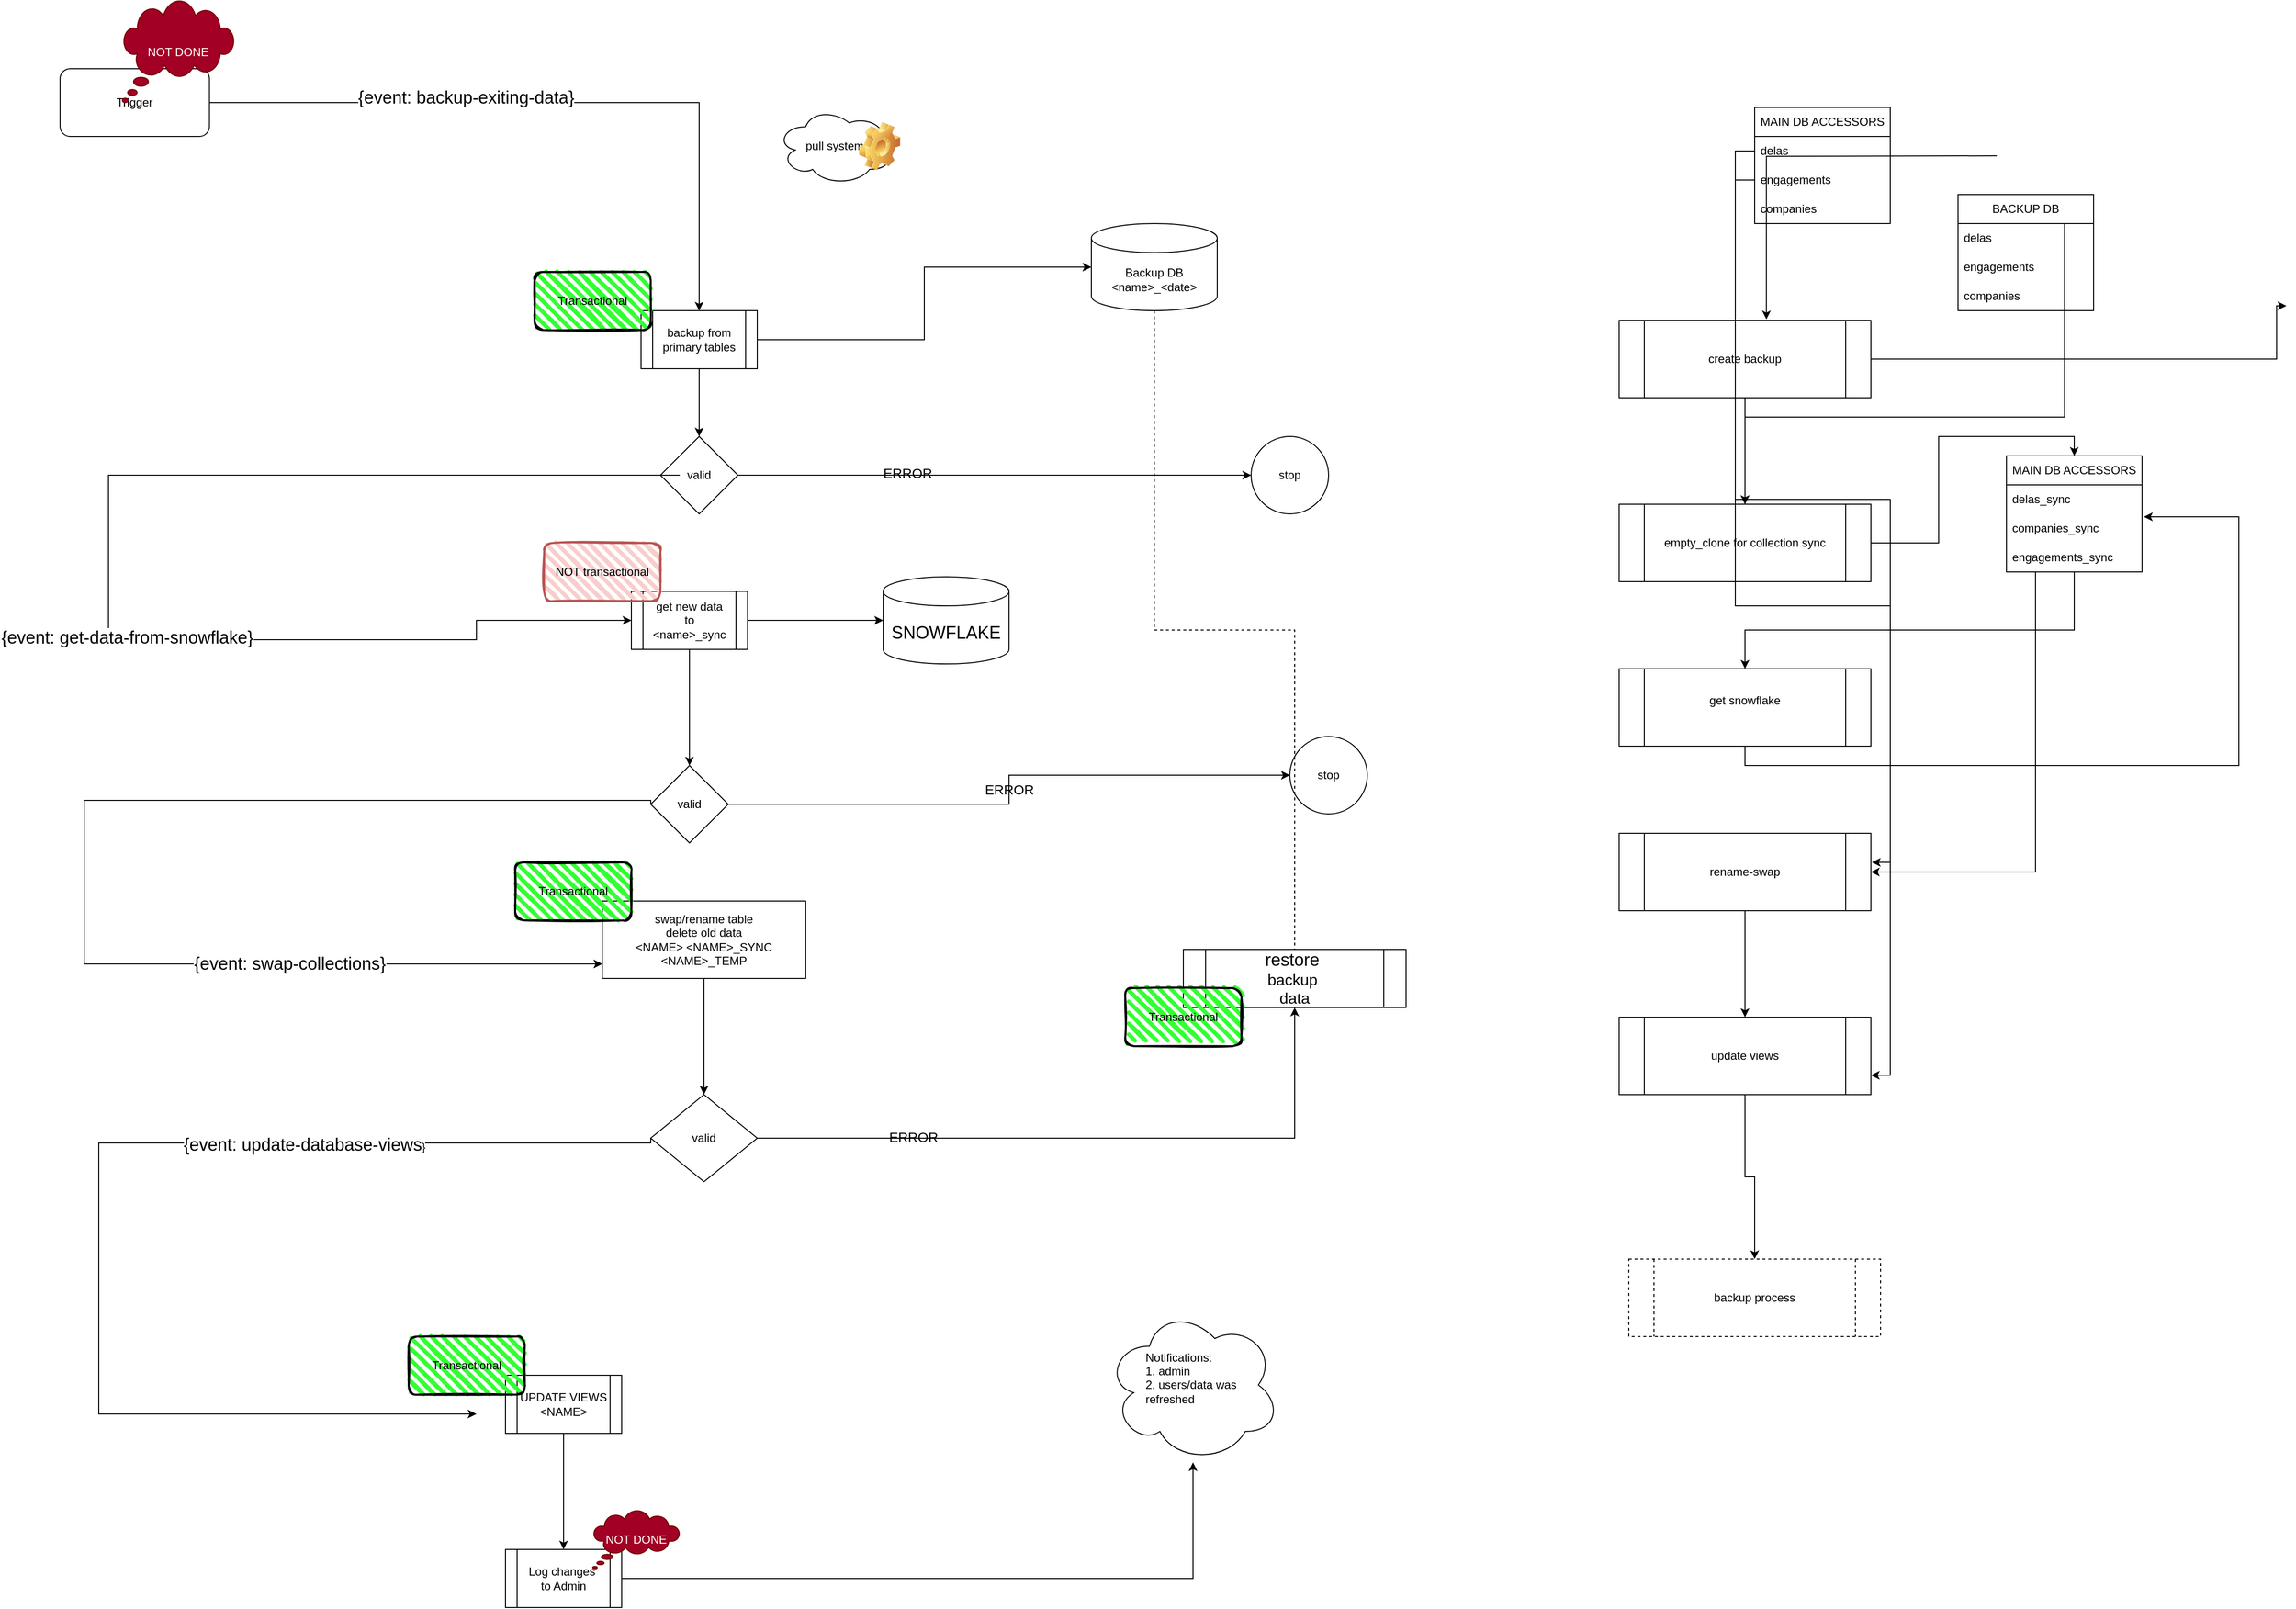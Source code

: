 <mxfile version="26.0.6">
  <diagram id="C5RBs43oDa-KdzZeNtuy" name="Page-1">
    <mxGraphModel dx="1983" dy="1226" grid="1" gridSize="10" guides="1" tooltips="1" connect="1" arrows="1" fold="1" page="0" pageScale="1" pageWidth="583" pageHeight="827" background="none" math="0" shadow="0">
      <root>
        <mxCell id="WIyWlLk6GJQsqaUBKTNV-0" />
        <mxCell id="WIyWlLk6GJQsqaUBKTNV-1" parent="WIyWlLk6GJQsqaUBKTNV-0" />
        <mxCell id="ZRK5j3wljSKJTThkrk0z-2" style="edgeStyle=orthogonalEdgeStyle;rounded=0;orthogonalLoop=1;jettySize=auto;html=1;entryX=0.5;entryY=0;entryDx=0;entryDy=0;labelBackgroundColor=none;fontColor=default;" parent="WIyWlLk6GJQsqaUBKTNV-1" source="ZRK5j3wljSKJTThkrk0z-0" target="ZRK5j3wljSKJTThkrk0z-3" edge="1">
          <mxGeometry relative="1" as="geometry">
            <mxPoint x="220" y="360" as="targetPoint" />
          </mxGeometry>
        </mxCell>
        <mxCell id="ZRK5j3wljSKJTThkrk0z-20" style="edgeStyle=orthogonalEdgeStyle;rounded=0;orthogonalLoop=1;jettySize=auto;html=1;entryX=0;entryY=0.5;entryDx=0;entryDy=0;entryPerimeter=0;labelBackgroundColor=none;fontColor=default;" parent="WIyWlLk6GJQsqaUBKTNV-1" source="ZRK5j3wljSKJTThkrk0z-0" target="ZRK5j3wljSKJTThkrk0z-21" edge="1">
          <mxGeometry relative="1" as="geometry">
            <mxPoint x="530" y="230" as="targetPoint" />
          </mxGeometry>
        </mxCell>
        <mxCell id="ZRK5j3wljSKJTThkrk0z-0" value="backup from primary tables" style="shape=process;whiteSpace=wrap;html=1;backgroundOutline=1;labelBackgroundColor=none;" parent="WIyWlLk6GJQsqaUBKTNV-1" vertex="1">
          <mxGeometry x="160" y="160" width="120" height="60" as="geometry" />
        </mxCell>
        <mxCell id="ZRK5j3wljSKJTThkrk0z-4" style="edgeStyle=orthogonalEdgeStyle;rounded=0;orthogonalLoop=1;jettySize=auto;html=1;entryX=0;entryY=0.5;entryDx=0;entryDy=0;labelBackgroundColor=none;fontColor=default;" parent="WIyWlLk6GJQsqaUBKTNV-1" source="ZRK5j3wljSKJTThkrk0z-3" target="ZRK5j3wljSKJTThkrk0z-5" edge="1">
          <mxGeometry relative="1" as="geometry">
            <mxPoint x="390" y="400" as="targetPoint" />
          </mxGeometry>
        </mxCell>
        <mxCell id="ZRK5j3wljSKJTThkrk0z-6" value="&lt;font style=&quot;font-size: 14px;&quot;&gt;ERROR&lt;/font&gt;" style="edgeLabel;html=1;align=center;verticalAlign=middle;resizable=0;points=[];labelBackgroundColor=none;" parent="ZRK5j3wljSKJTThkrk0z-4" vertex="1" connectable="0">
          <mxGeometry x="-0.339" y="2" relative="1" as="geometry">
            <mxPoint as="offset" />
          </mxGeometry>
        </mxCell>
        <mxCell id="ZRK5j3wljSKJTThkrk0z-3" value="valid" style="rhombus;whiteSpace=wrap;html=1;labelBackgroundColor=none;" parent="WIyWlLk6GJQsqaUBKTNV-1" vertex="1">
          <mxGeometry x="180" y="290" width="80" height="80" as="geometry" />
        </mxCell>
        <mxCell id="ZRK5j3wljSKJTThkrk0z-5" value="stop" style="ellipse;whiteSpace=wrap;html=1;aspect=fixed;labelBackgroundColor=none;" parent="WIyWlLk6GJQsqaUBKTNV-1" vertex="1">
          <mxGeometry x="790" y="290" width="80" height="80" as="geometry" />
        </mxCell>
        <mxCell id="ZRK5j3wljSKJTThkrk0z-11" value="" style="edgeStyle=orthogonalEdgeStyle;rounded=0;orthogonalLoop=1;jettySize=auto;html=1;labelBackgroundColor=none;fontColor=default;" parent="WIyWlLk6GJQsqaUBKTNV-1" edge="1">
          <mxGeometry relative="1" as="geometry">
            <mxPoint x="220" y="510" as="sourcePoint" />
          </mxGeometry>
        </mxCell>
        <mxCell id="ZRK5j3wljSKJTThkrk0z-13" value="stop" style="ellipse;whiteSpace=wrap;html=1;labelBackgroundColor=none;" parent="WIyWlLk6GJQsqaUBKTNV-1" vertex="1">
          <mxGeometry x="830" y="600" width="80" height="80" as="geometry" />
        </mxCell>
        <mxCell id="ZRK5j3wljSKJTThkrk0z-25" value="" style="edgeStyle=orthogonalEdgeStyle;rounded=0;orthogonalLoop=1;jettySize=auto;html=1;labelBackgroundColor=none;fontColor=default;" parent="WIyWlLk6GJQsqaUBKTNV-1" source="ZRK5j3wljSKJTThkrk0z-17" target="ZRK5j3wljSKJTThkrk0z-24" edge="1">
          <mxGeometry relative="1" as="geometry" />
        </mxCell>
        <mxCell id="ZRK5j3wljSKJTThkrk0z-43" style="edgeStyle=orthogonalEdgeStyle;rounded=0;orthogonalLoop=1;jettySize=auto;html=1;labelBackgroundColor=none;fontColor=default;" parent="WIyWlLk6GJQsqaUBKTNV-1" source="ZRK5j3wljSKJTThkrk0z-17" target="ZRK5j3wljSKJTThkrk0z-42" edge="1">
          <mxGeometry relative="1" as="geometry" />
        </mxCell>
        <mxCell id="ZRK5j3wljSKJTThkrk0z-17" value="get new data&lt;div&gt;to&lt;br&gt;&lt;div&gt;&amp;lt;name&amp;gt;_sync&lt;/div&gt;&lt;/div&gt;" style="shape=process;whiteSpace=wrap;html=1;backgroundOutline=1;labelBackgroundColor=none;" parent="WIyWlLk6GJQsqaUBKTNV-1" vertex="1">
          <mxGeometry x="150" y="450" width="120" height="60" as="geometry" />
        </mxCell>
        <mxCell id="ZRK5j3wljSKJTThkrk0z-29" style="edgeStyle=orthogonalEdgeStyle;rounded=0;orthogonalLoop=1;jettySize=auto;html=1;entryX=0.5;entryY=0;entryDx=0;entryDy=0;endArrow=none;endFill=0;dashed=1;labelBackgroundColor=none;fontColor=default;" parent="WIyWlLk6GJQsqaUBKTNV-1" source="ZRK5j3wljSKJTThkrk0z-21" target="ZRK5j3wljSKJTThkrk0z-27" edge="1">
          <mxGeometry relative="1" as="geometry" />
        </mxCell>
        <mxCell id="ZRK5j3wljSKJTThkrk0z-21" value="Backup DB&lt;div&gt;&amp;lt;name&amp;gt;_&amp;lt;date&amp;gt;&lt;/div&gt;" style="shape=cylinder3;whiteSpace=wrap;html=1;boundedLbl=1;backgroundOutline=1;size=15;labelBackgroundColor=none;" parent="WIyWlLk6GJQsqaUBKTNV-1" vertex="1">
          <mxGeometry x="625" y="70" width="130" height="90" as="geometry" />
        </mxCell>
        <mxCell id="ZRK5j3wljSKJTThkrk0z-26" value="&lt;font style=&quot;font-size: 14px;&quot;&gt;ERROR&lt;/font&gt;" style="edgeStyle=orthogonalEdgeStyle;rounded=0;orthogonalLoop=1;jettySize=auto;html=1;labelBackgroundColor=none;fontColor=default;" parent="WIyWlLk6GJQsqaUBKTNV-1" source="ZRK5j3wljSKJTThkrk0z-24" target="ZRK5j3wljSKJTThkrk0z-13" edge="1">
          <mxGeometry relative="1" as="geometry">
            <mxPoint x="400" y="910" as="targetPoint" />
          </mxGeometry>
        </mxCell>
        <mxCell id="ZRK5j3wljSKJTThkrk0z-24" value="valid" style="rhombus;whiteSpace=wrap;html=1;labelBackgroundColor=none;" parent="WIyWlLk6GJQsqaUBKTNV-1" vertex="1">
          <mxGeometry x="170" y="630" width="80" height="80" as="geometry" />
        </mxCell>
        <mxCell id="ZRK5j3wljSKJTThkrk0z-27" value="&lt;font style=&quot;font-size: 18px;&quot;&gt;restore&amp;nbsp;&lt;/font&gt;&lt;div&gt;&lt;font size=&quot;3&quot;&gt;backup&amp;nbsp;&lt;/font&gt;&lt;/div&gt;&lt;div&gt;&lt;font size=&quot;3&quot;&gt;data&lt;/font&gt;&lt;/div&gt;" style="shape=process;whiteSpace=wrap;html=1;backgroundOutline=1;labelBackgroundColor=none;" parent="WIyWlLk6GJQsqaUBKTNV-1" vertex="1">
          <mxGeometry x="720" y="820" width="230" height="60" as="geometry" />
        </mxCell>
        <mxCell id="ZRK5j3wljSKJTThkrk0z-28" style="edgeStyle=orthogonalEdgeStyle;rounded=0;orthogonalLoop=1;jettySize=auto;html=1;exitX=0.5;exitY=1;exitDx=0;exitDy=0;exitPerimeter=0;labelBackgroundColor=none;fontColor=default;" parent="WIyWlLk6GJQsqaUBKTNV-1" source="ZRK5j3wljSKJTThkrk0z-21" target="ZRK5j3wljSKJTThkrk0z-21" edge="1">
          <mxGeometry relative="1" as="geometry" />
        </mxCell>
        <mxCell id="ZRK5j3wljSKJTThkrk0z-39" style="edgeStyle=orthogonalEdgeStyle;rounded=0;orthogonalLoop=1;jettySize=auto;html=1;labelBackgroundColor=none;fontColor=default;" parent="WIyWlLk6GJQsqaUBKTNV-1" source="ZRK5j3wljSKJTThkrk0z-31" target="ZRK5j3wljSKJTThkrk0z-38" edge="1">
          <mxGeometry relative="1" as="geometry" />
        </mxCell>
        <mxCell id="ZRK5j3wljSKJTThkrk0z-31" value="Log changes&amp;nbsp;&lt;div&gt;to Admin&lt;/div&gt;" style="shape=process;whiteSpace=wrap;html=1;backgroundOutline=1;labelBackgroundColor=none;" parent="WIyWlLk6GJQsqaUBKTNV-1" vertex="1">
          <mxGeometry x="20" y="1440" width="120" height="60" as="geometry" />
        </mxCell>
        <mxCell id="ZRK5j3wljSKJTThkrk0z-34" style="edgeStyle=orthogonalEdgeStyle;rounded=0;orthogonalLoop=1;jettySize=auto;html=1;entryX=0.5;entryY=0;entryDx=0;entryDy=0;labelBackgroundColor=none;fontColor=default;" parent="WIyWlLk6GJQsqaUBKTNV-1" source="ZRK5j3wljSKJTThkrk0z-33" target="ZRK5j3wljSKJTThkrk0z-31" edge="1">
          <mxGeometry relative="1" as="geometry" />
        </mxCell>
        <mxCell id="ZRK5j3wljSKJTThkrk0z-33" value="UPDATE VIEWS&lt;div&gt;&amp;lt;NAME&amp;gt;&lt;/div&gt;" style="shape=process;whiteSpace=wrap;html=1;backgroundOutline=1;labelBackgroundColor=none;" parent="WIyWlLk6GJQsqaUBKTNV-1" vertex="1">
          <mxGeometry x="20" y="1260" width="120" height="60" as="geometry" />
        </mxCell>
        <mxCell id="ZRK5j3wljSKJTThkrk0z-38" value="&lt;blockquote style=&quot;margin: 0 0 0 40px; border: none; padding: 0px;&quot;&gt;&lt;div style=&quot;text-align: left;&quot;&gt;Notifications:&lt;/div&gt;&lt;div style=&quot;text-align: left;&quot;&gt;1. admin&lt;/div&gt;&lt;div style=&quot;text-align: left;&quot;&gt;2. users/data was refreshed&lt;/div&gt;&lt;/blockquote&gt;&lt;div&gt;&lt;br&gt;&lt;/div&gt;" style="ellipse;shape=cloud;whiteSpace=wrap;html=1;labelBackgroundColor=none;" parent="WIyWlLk6GJQsqaUBKTNV-1" vertex="1">
          <mxGeometry x="640" y="1190" width="180" height="160" as="geometry" />
        </mxCell>
        <mxCell id="ZRK5j3wljSKJTThkrk0z-42" value="&lt;font style=&quot;font-size: 18px;&quot;&gt;SNOWFLAKE&lt;/font&gt;" style="shape=cylinder3;whiteSpace=wrap;html=1;boundedLbl=1;backgroundOutline=1;size=15;labelBackgroundColor=none;" parent="WIyWlLk6GJQsqaUBKTNV-1" vertex="1">
          <mxGeometry x="410" y="435" width="130" height="90" as="geometry" />
        </mxCell>
        <mxCell id="ZRK5j3wljSKJTThkrk0z-45" value="pull system" style="ellipse;shape=cloud;whiteSpace=wrap;html=1;labelBackgroundColor=none;" parent="WIyWlLk6GJQsqaUBKTNV-1" vertex="1">
          <mxGeometry x="300" y="-50" width="120" height="80" as="geometry" />
        </mxCell>
        <mxCell id="ZRK5j3wljSKJTThkrk0z-44" value="" style="shape=image;html=1;verticalLabelPosition=bottom;verticalAlign=top;imageAspect=1;aspect=fixed;image=img/clipart/Gear_128x128.png;labelBackgroundColor=none;" parent="WIyWlLk6GJQsqaUBKTNV-1" vertex="1">
          <mxGeometry x="385" y="-35" width="42.62" height="50" as="geometry" />
        </mxCell>
        <mxCell id="ZRK5j3wljSKJTThkrk0z-54" value="" style="edgeStyle=orthogonalEdgeStyle;rounded=0;orthogonalLoop=1;jettySize=auto;html=1;labelBackgroundColor=none;fontColor=default;" parent="WIyWlLk6GJQsqaUBKTNV-1" source="ZRK5j3wljSKJTThkrk0z-50" target="ZRK5j3wljSKJTThkrk0z-53" edge="1">
          <mxGeometry relative="1" as="geometry" />
        </mxCell>
        <mxCell id="ZRK5j3wljSKJTThkrk0z-50" value="swap/rename table&lt;div&gt;delete old data&lt;/div&gt;&lt;div&gt;&amp;lt;NAME&amp;gt; &amp;lt;NAME&amp;gt;_SYNC &amp;lt;NAME&amp;gt;_TEMP&lt;/div&gt;" style="whiteSpace=wrap;html=1;labelBackgroundColor=none;" parent="WIyWlLk6GJQsqaUBKTNV-1" vertex="1">
          <mxGeometry x="120" y="770" width="210" height="80" as="geometry" />
        </mxCell>
        <mxCell id="ZRK5j3wljSKJTThkrk0z-55" style="edgeStyle=orthogonalEdgeStyle;rounded=0;orthogonalLoop=1;jettySize=auto;html=1;entryX=0.5;entryY=1;entryDx=0;entryDy=0;labelBackgroundColor=none;fontColor=default;" parent="WIyWlLk6GJQsqaUBKTNV-1" source="ZRK5j3wljSKJTThkrk0z-53" target="ZRK5j3wljSKJTThkrk0z-27" edge="1">
          <mxGeometry relative="1" as="geometry" />
        </mxCell>
        <mxCell id="ZRK5j3wljSKJTThkrk0z-57" value="&lt;font style=&quot;font-size: 14px;&quot;&gt;ERROR&lt;/font&gt;" style="edgeLabel;html=1;align=center;verticalAlign=middle;resizable=0;points=[];labelBackgroundColor=none;" parent="ZRK5j3wljSKJTThkrk0z-55" vertex="1" connectable="0">
          <mxGeometry x="-0.535" y="1" relative="1" as="geometry">
            <mxPoint as="offset" />
          </mxGeometry>
        </mxCell>
        <mxCell id="ant7kdXghotzs5DKbowG-27" style="edgeStyle=orthogonalEdgeStyle;rounded=0;orthogonalLoop=1;jettySize=auto;html=1;exitX=0;exitY=0.5;exitDx=0;exitDy=0;" edge="1" parent="WIyWlLk6GJQsqaUBKTNV-1" source="ZRK5j3wljSKJTThkrk0z-53">
          <mxGeometry relative="1" as="geometry">
            <mxPoint x="150" y="1020" as="sourcePoint" />
            <mxPoint x="-10" y="1300" as="targetPoint" />
            <Array as="points">
              <mxPoint x="-400" y="1020" />
              <mxPoint x="-400" y="1300" />
            </Array>
          </mxGeometry>
        </mxCell>
        <mxCell id="ant7kdXghotzs5DKbowG-28" value="&lt;font style=&quot;font-size: 18px;&quot;&gt;{event: update-database-views&lt;/font&gt;}" style="edgeLabel;html=1;align=center;verticalAlign=middle;resizable=0;points=[];" vertex="1" connectable="0" parent="ant7kdXghotzs5DKbowG-27">
          <mxGeometry x="-0.416" y="2" relative="1" as="geometry">
            <mxPoint as="offset" />
          </mxGeometry>
        </mxCell>
        <mxCell id="ZRK5j3wljSKJTThkrk0z-53" value="valid" style="rhombus;whiteSpace=wrap;html=1;labelBackgroundColor=none;" parent="WIyWlLk6GJQsqaUBKTNV-1" vertex="1">
          <mxGeometry x="170" y="970" width="110" height="90" as="geometry" />
        </mxCell>
        <mxCell id="C-GdJFwpa_Lm7cTs0JsF-9" value="NOT DONE" style="whiteSpace=wrap;html=1;shape=mxgraph.basic.cloud_callout;fillColor=#a20025;fontColor=#ffffff;strokeColor=#6F0000;" parent="WIyWlLk6GJQsqaUBKTNV-1" vertex="1">
          <mxGeometry x="110" y="1400" width="90" height="60" as="geometry" />
        </mxCell>
        <mxCell id="SlLGlt2KNf9iwWMNFsrn-13" style="edgeStyle=orthogonalEdgeStyle;rounded=0;orthogonalLoop=1;jettySize=auto;html=1;" parent="WIyWlLk6GJQsqaUBKTNV-1" source="SlLGlt2KNf9iwWMNFsrn-2" target="SlLGlt2KNf9iwWMNFsrn-8" edge="1">
          <mxGeometry relative="1" as="geometry" />
        </mxCell>
        <mxCell id="SlLGlt2KNf9iwWMNFsrn-2" value="create backup" style="shape=process;whiteSpace=wrap;html=1;backgroundOutline=1;" parent="WIyWlLk6GJQsqaUBKTNV-1" vertex="1">
          <mxGeometry x="1170" y="170" width="260" height="80" as="geometry" />
        </mxCell>
        <mxCell id="SlLGlt2KNf9iwWMNFsrn-39" style="edgeStyle=orthogonalEdgeStyle;rounded=0;orthogonalLoop=1;jettySize=auto;html=1;" parent="WIyWlLk6GJQsqaUBKTNV-1" target="SlLGlt2KNf9iwWMNFsrn-8" edge="1">
          <mxGeometry relative="1" as="geometry">
            <Array as="points">
              <mxPoint x="1630" y="270" />
              <mxPoint x="1300" y="270" />
            </Array>
            <mxPoint x="1630" y="60" as="sourcePoint" />
          </mxGeometry>
        </mxCell>
        <mxCell id="SlLGlt2KNf9iwWMNFsrn-3" value="MAIN DB ACCESSORS" style="swimlane;fontStyle=0;childLayout=stackLayout;horizontal=1;startSize=30;horizontalStack=0;resizeParent=1;resizeParentMax=0;resizeLast=0;collapsible=1;marginBottom=0;whiteSpace=wrap;html=1;" parent="WIyWlLk6GJQsqaUBKTNV-1" vertex="1">
          <mxGeometry x="1310" y="-50" width="140" height="120" as="geometry" />
        </mxCell>
        <mxCell id="SlLGlt2KNf9iwWMNFsrn-4" value="delas" style="text;strokeColor=none;fillColor=none;align=left;verticalAlign=middle;spacingLeft=4;spacingRight=4;overflow=hidden;points=[[0,0.5],[1,0.5]];portConstraint=eastwest;rotatable=0;whiteSpace=wrap;html=1;" parent="SlLGlt2KNf9iwWMNFsrn-3" vertex="1">
          <mxGeometry y="30" width="140" height="30" as="geometry" />
        </mxCell>
        <mxCell id="SlLGlt2KNf9iwWMNFsrn-5" value="engagements" style="text;strokeColor=none;fillColor=none;align=left;verticalAlign=middle;spacingLeft=4;spacingRight=4;overflow=hidden;points=[[0,0.5],[1,0.5]];portConstraint=eastwest;rotatable=0;whiteSpace=wrap;html=1;" parent="SlLGlt2KNf9iwWMNFsrn-3" vertex="1">
          <mxGeometry y="60" width="140" height="30" as="geometry" />
        </mxCell>
        <mxCell id="SlLGlt2KNf9iwWMNFsrn-6" value="companies" style="text;strokeColor=none;fillColor=none;align=left;verticalAlign=middle;spacingLeft=4;spacingRight=4;overflow=hidden;points=[[0,0.5],[1,0.5]];portConstraint=eastwest;rotatable=0;whiteSpace=wrap;html=1;" parent="SlLGlt2KNf9iwWMNFsrn-3" vertex="1">
          <mxGeometry y="90" width="140" height="30" as="geometry" />
        </mxCell>
        <mxCell id="SlLGlt2KNf9iwWMNFsrn-7" style="edgeStyle=orthogonalEdgeStyle;rounded=0;orthogonalLoop=1;jettySize=auto;html=1;entryX=0.585;entryY=-0.012;entryDx=0;entryDy=0;entryPerimeter=0;" parent="WIyWlLk6GJQsqaUBKTNV-1" target="SlLGlt2KNf9iwWMNFsrn-2" edge="1">
          <mxGeometry relative="1" as="geometry">
            <mxPoint x="1560" as="sourcePoint" />
          </mxGeometry>
        </mxCell>
        <mxCell id="SlLGlt2KNf9iwWMNFsrn-14" style="edgeStyle=orthogonalEdgeStyle;rounded=0;orthogonalLoop=1;jettySize=auto;html=1;entryX=0.5;entryY=0;entryDx=0;entryDy=0;" parent="WIyWlLk6GJQsqaUBKTNV-1" source="SlLGlt2KNf9iwWMNFsrn-8" target="SlLGlt2KNf9iwWMNFsrn-9" edge="1">
          <mxGeometry relative="1" as="geometry" />
        </mxCell>
        <mxCell id="SlLGlt2KNf9iwWMNFsrn-8" value="empty_clone for collection sync" style="shape=process;whiteSpace=wrap;html=1;backgroundOutline=1;" parent="WIyWlLk6GJQsqaUBKTNV-1" vertex="1">
          <mxGeometry x="1170" y="360" width="260" height="80" as="geometry" />
        </mxCell>
        <mxCell id="SlLGlt2KNf9iwWMNFsrn-17" style="edgeStyle=orthogonalEdgeStyle;rounded=0;orthogonalLoop=1;jettySize=auto;html=1;entryX=0.5;entryY=0;entryDx=0;entryDy=0;" parent="WIyWlLk6GJQsqaUBKTNV-1" source="SlLGlt2KNf9iwWMNFsrn-9" target="SlLGlt2KNf9iwWMNFsrn-15" edge="1">
          <mxGeometry relative="1" as="geometry">
            <Array as="points">
              <mxPoint x="1640" y="490" />
              <mxPoint x="1300" y="490" />
            </Array>
          </mxGeometry>
        </mxCell>
        <mxCell id="SlLGlt2KNf9iwWMNFsrn-9" value="MAIN DB ACCESSORS" style="swimlane;fontStyle=0;childLayout=stackLayout;horizontal=1;startSize=30;horizontalStack=0;resizeParent=1;resizeParentMax=0;resizeLast=0;collapsible=1;marginBottom=0;whiteSpace=wrap;html=1;" parent="WIyWlLk6GJQsqaUBKTNV-1" vertex="1">
          <mxGeometry x="1570" y="310" width="140" height="120" as="geometry" />
        </mxCell>
        <mxCell id="SlLGlt2KNf9iwWMNFsrn-10" value="delas_sync" style="text;strokeColor=none;fillColor=none;align=left;verticalAlign=middle;spacingLeft=4;spacingRight=4;overflow=hidden;points=[[0,0.5],[1,0.5]];portConstraint=eastwest;rotatable=0;whiteSpace=wrap;html=1;" parent="SlLGlt2KNf9iwWMNFsrn-9" vertex="1">
          <mxGeometry y="30" width="140" height="30" as="geometry" />
        </mxCell>
        <mxCell id="SlLGlt2KNf9iwWMNFsrn-12" value="companies_sync" style="text;strokeColor=none;fillColor=none;align=left;verticalAlign=middle;spacingLeft=4;spacingRight=4;overflow=hidden;points=[[0,0.5],[1,0.5]];portConstraint=eastwest;rotatable=0;whiteSpace=wrap;html=1;" parent="SlLGlt2KNf9iwWMNFsrn-9" vertex="1">
          <mxGeometry y="60" width="140" height="30" as="geometry" />
        </mxCell>
        <mxCell id="SlLGlt2KNf9iwWMNFsrn-11" value="engagements_sync" style="text;strokeColor=none;fillColor=none;align=left;verticalAlign=middle;spacingLeft=4;spacingRight=4;overflow=hidden;points=[[0,0.5],[1,0.5]];portConstraint=eastwest;rotatable=0;whiteSpace=wrap;html=1;" parent="SlLGlt2KNf9iwWMNFsrn-9" vertex="1">
          <mxGeometry y="90" width="140" height="30" as="geometry" />
        </mxCell>
        <mxCell id="SlLGlt2KNf9iwWMNFsrn-28" style="edgeStyle=orthogonalEdgeStyle;rounded=0;orthogonalLoop=1;jettySize=auto;html=1;entryX=1.014;entryY=0.1;entryDx=0;entryDy=0;exitX=0.5;exitY=1;exitDx=0;exitDy=0;entryPerimeter=0;" parent="WIyWlLk6GJQsqaUBKTNV-1" source="SlLGlt2KNf9iwWMNFsrn-15" target="SlLGlt2KNf9iwWMNFsrn-12" edge="1">
          <mxGeometry relative="1" as="geometry">
            <mxPoint x="1380" y="640" as="sourcePoint" />
            <mxPoint x="1790" y="465" as="targetPoint" />
            <Array as="points">
              <mxPoint x="1300" y="630" />
              <mxPoint x="1810" y="630" />
              <mxPoint x="1810" y="373" />
            </Array>
          </mxGeometry>
        </mxCell>
        <mxCell id="SlLGlt2KNf9iwWMNFsrn-15" value="get snowflake&lt;div&gt;&lt;br&gt;&lt;/div&gt;" style="shape=process;whiteSpace=wrap;html=1;backgroundOutline=1;" parent="WIyWlLk6GJQsqaUBKTNV-1" vertex="1">
          <mxGeometry x="1170" y="530" width="260" height="80" as="geometry" />
        </mxCell>
        <mxCell id="SlLGlt2KNf9iwWMNFsrn-38" style="edgeStyle=orthogonalEdgeStyle;rounded=0;orthogonalLoop=1;jettySize=auto;html=1;entryX=0.5;entryY=0;entryDx=0;entryDy=0;" parent="WIyWlLk6GJQsqaUBKTNV-1" source="SlLGlt2KNf9iwWMNFsrn-22" target="SlLGlt2KNf9iwWMNFsrn-32" edge="1">
          <mxGeometry relative="1" as="geometry" />
        </mxCell>
        <mxCell id="SlLGlt2KNf9iwWMNFsrn-22" value="&lt;div&gt;rename-swap&lt;/div&gt;" style="shape=process;whiteSpace=wrap;html=1;backgroundOutline=1;" parent="WIyWlLk6GJQsqaUBKTNV-1" vertex="1">
          <mxGeometry x="1170" y="700" width="260" height="80" as="geometry" />
        </mxCell>
        <mxCell id="SlLGlt2KNf9iwWMNFsrn-23" value="BACKUP DB" style="swimlane;fontStyle=0;childLayout=stackLayout;horizontal=1;startSize=30;horizontalStack=0;resizeParent=1;resizeParentMax=0;resizeLast=0;collapsible=1;marginBottom=0;whiteSpace=wrap;html=1;" parent="WIyWlLk6GJQsqaUBKTNV-1" vertex="1">
          <mxGeometry x="1520" y="40" width="140" height="120" as="geometry" />
        </mxCell>
        <mxCell id="SlLGlt2KNf9iwWMNFsrn-24" value="delas" style="text;strokeColor=none;fillColor=none;align=left;verticalAlign=middle;spacingLeft=4;spacingRight=4;overflow=hidden;points=[[0,0.5],[1,0.5]];portConstraint=eastwest;rotatable=0;whiteSpace=wrap;html=1;" parent="SlLGlt2KNf9iwWMNFsrn-23" vertex="1">
          <mxGeometry y="30" width="140" height="30" as="geometry" />
        </mxCell>
        <mxCell id="SlLGlt2KNf9iwWMNFsrn-25" value="engagements" style="text;strokeColor=none;fillColor=none;align=left;verticalAlign=middle;spacingLeft=4;spacingRight=4;overflow=hidden;points=[[0,0.5],[1,0.5]];portConstraint=eastwest;rotatable=0;whiteSpace=wrap;html=1;" parent="SlLGlt2KNf9iwWMNFsrn-23" vertex="1">
          <mxGeometry y="60" width="140" height="30" as="geometry" />
        </mxCell>
        <mxCell id="SlLGlt2KNf9iwWMNFsrn-26" value="companies" style="text;strokeColor=none;fillColor=none;align=left;verticalAlign=middle;spacingLeft=4;spacingRight=4;overflow=hidden;points=[[0,0.5],[1,0.5]];portConstraint=eastwest;rotatable=0;whiteSpace=wrap;html=1;" parent="SlLGlt2KNf9iwWMNFsrn-23" vertex="1">
          <mxGeometry y="90" width="140" height="30" as="geometry" />
        </mxCell>
        <mxCell id="SlLGlt2KNf9iwWMNFsrn-27" style="edgeStyle=orthogonalEdgeStyle;rounded=0;orthogonalLoop=1;jettySize=auto;html=1;entryX=0.636;entryY=1.167;entryDx=0;entryDy=0;entryPerimeter=0;" parent="WIyWlLk6GJQsqaUBKTNV-1" source="SlLGlt2KNf9iwWMNFsrn-2" edge="1">
          <mxGeometry relative="1" as="geometry">
            <Array as="points">
              <mxPoint x="1849" y="210" />
            </Array>
            <mxPoint x="1859.04" y="155.01" as="targetPoint" />
          </mxGeometry>
        </mxCell>
        <mxCell id="SlLGlt2KNf9iwWMNFsrn-29" style="edgeStyle=orthogonalEdgeStyle;rounded=0;orthogonalLoop=1;jettySize=auto;html=1;" parent="WIyWlLk6GJQsqaUBKTNV-1" source="SlLGlt2KNf9iwWMNFsrn-11" target="SlLGlt2KNf9iwWMNFsrn-22" edge="1">
          <mxGeometry relative="1" as="geometry">
            <Array as="points">
              <mxPoint x="1600" y="740" />
            </Array>
          </mxGeometry>
        </mxCell>
        <mxCell id="SlLGlt2KNf9iwWMNFsrn-30" style="edgeStyle=orthogonalEdgeStyle;rounded=0;orthogonalLoop=1;jettySize=auto;html=1;entryX=1.004;entryY=0.375;entryDx=0;entryDy=0;entryPerimeter=0;" parent="WIyWlLk6GJQsqaUBKTNV-1" source="SlLGlt2KNf9iwWMNFsrn-4" target="SlLGlt2KNf9iwWMNFsrn-22" edge="1">
          <mxGeometry relative="1" as="geometry" />
        </mxCell>
        <mxCell id="SlLGlt2KNf9iwWMNFsrn-33" style="edgeStyle=orthogonalEdgeStyle;rounded=0;orthogonalLoop=1;jettySize=auto;html=1;" parent="WIyWlLk6GJQsqaUBKTNV-1" source="SlLGlt2KNf9iwWMNFsrn-32" edge="1">
          <mxGeometry relative="1" as="geometry">
            <mxPoint x="1300" y="950" as="targetPoint" />
          </mxGeometry>
        </mxCell>
        <mxCell id="SlLGlt2KNf9iwWMNFsrn-37" style="edgeStyle=orthogonalEdgeStyle;rounded=0;orthogonalLoop=1;jettySize=auto;html=1;entryX=0.5;entryY=0;entryDx=0;entryDy=0;" parent="WIyWlLk6GJQsqaUBKTNV-1" source="SlLGlt2KNf9iwWMNFsrn-32" target="SlLGlt2KNf9iwWMNFsrn-35" edge="1">
          <mxGeometry relative="1" as="geometry" />
        </mxCell>
        <mxCell id="SlLGlt2KNf9iwWMNFsrn-32" value="&lt;div&gt;update views&lt;/div&gt;" style="shape=process;whiteSpace=wrap;html=1;backgroundOutline=1;" parent="WIyWlLk6GJQsqaUBKTNV-1" vertex="1">
          <mxGeometry x="1170" y="890" width="260" height="80" as="geometry" />
        </mxCell>
        <mxCell id="SlLGlt2KNf9iwWMNFsrn-34" style="edgeStyle=orthogonalEdgeStyle;rounded=0;orthogonalLoop=1;jettySize=auto;html=1;entryX=1;entryY=0.75;entryDx=0;entryDy=0;" parent="WIyWlLk6GJQsqaUBKTNV-1" source="SlLGlt2KNf9iwWMNFsrn-5" target="SlLGlt2KNf9iwWMNFsrn-32" edge="1">
          <mxGeometry relative="1" as="geometry" />
        </mxCell>
        <mxCell id="SlLGlt2KNf9iwWMNFsrn-35" value="&lt;div&gt;backup process&lt;/div&gt;" style="shape=process;whiteSpace=wrap;html=1;backgroundOutline=1;dashed=1;" parent="WIyWlLk6GJQsqaUBKTNV-1" vertex="1">
          <mxGeometry x="1180" y="1140" width="260" height="80" as="geometry" />
        </mxCell>
        <mxCell id="ant7kdXghotzs5DKbowG-17" style="edgeStyle=orthogonalEdgeStyle;rounded=0;orthogonalLoop=1;jettySize=auto;html=1;exitX=1;exitY=0.5;exitDx=0;exitDy=0;" edge="1" parent="WIyWlLk6GJQsqaUBKTNV-1" source="WIyWlLk6GJQsqaUBKTNV-3" target="ZRK5j3wljSKJTThkrk0z-0">
          <mxGeometry relative="1" as="geometry">
            <mxPoint x="-280" y="195" as="sourcePoint" />
          </mxGeometry>
        </mxCell>
        <mxCell id="ant7kdXghotzs5DKbowG-18" value="&lt;font style=&quot;font-size: 18px;&quot;&gt;{event: backup-exiting-data}&lt;/font&gt;" style="edgeLabel;html=1;align=center;verticalAlign=middle;resizable=0;points=[];" vertex="1" connectable="0" parent="ant7kdXghotzs5DKbowG-17">
          <mxGeometry x="-0.462" y="-2" relative="1" as="geometry">
            <mxPoint x="70" y="-7" as="offset" />
          </mxGeometry>
        </mxCell>
        <mxCell id="ant7kdXghotzs5DKbowG-19" style="edgeStyle=orthogonalEdgeStyle;rounded=0;orthogonalLoop=1;jettySize=auto;html=1;exitX=0;exitY=0.5;exitDx=0;exitDy=0;entryX=0;entryY=0.5;entryDx=0;entryDy=0;" edge="1" parent="WIyWlLk6GJQsqaUBKTNV-1" target="ZRK5j3wljSKJTThkrk0z-17">
          <mxGeometry relative="1" as="geometry">
            <mxPoint x="200" y="330" as="sourcePoint" />
            <mxPoint x="50" y="420" as="targetPoint" />
            <Array as="points">
              <mxPoint x="-390" y="330" />
              <mxPoint x="-390" y="500" />
              <mxPoint x="-10" y="500" />
              <mxPoint x="-10" y="480" />
            </Array>
          </mxGeometry>
        </mxCell>
        <mxCell id="ant7kdXghotzs5DKbowG-21" value="&lt;font style=&quot;font-size: 18px;&quot;&gt;{event: get-data-from-snowflake}&lt;/font&gt;" style="edgeLabel;html=1;align=center;verticalAlign=middle;resizable=0;points=[];" vertex="1" connectable="0" parent="ant7kdXghotzs5DKbowG-19">
          <mxGeometry x="0.378" y="2" relative="1" as="geometry">
            <mxPoint x="-131" as="offset" />
          </mxGeometry>
        </mxCell>
        <mxCell id="ant7kdXghotzs5DKbowG-15" value="" style="group" vertex="1" connectable="0" parent="WIyWlLk6GJQsqaUBKTNV-1">
          <mxGeometry x="-440" y="-160" width="180" height="140" as="geometry" />
        </mxCell>
        <mxCell id="WIyWlLk6GJQsqaUBKTNV-3" value="Trigger" style="rounded=1;whiteSpace=wrap;html=1;fontSize=12;glass=0;strokeWidth=1;shadow=0;labelBackgroundColor=none;" parent="ant7kdXghotzs5DKbowG-15" vertex="1">
          <mxGeometry y="70" width="154.286" height="70" as="geometry" />
        </mxCell>
        <mxCell id="C-GdJFwpa_Lm7cTs0JsF-0" value="NOT DONE" style="whiteSpace=wrap;html=1;shape=mxgraph.basic.cloud_callout;fillColor=#a20025;fontColor=#ffffff;strokeColor=#6F0000;" parent="ant7kdXghotzs5DKbowG-15" vertex="1">
          <mxGeometry x="64.286" width="115.714" height="105" as="geometry" />
        </mxCell>
        <mxCell id="ant7kdXghotzs5DKbowG-22" style="edgeStyle=orthogonalEdgeStyle;rounded=0;orthogonalLoop=1;jettySize=auto;html=1;exitX=0;exitY=0.5;exitDx=0;exitDy=0;" edge="1" parent="WIyWlLk6GJQsqaUBKTNV-1" source="ZRK5j3wljSKJTThkrk0z-24" target="ZRK5j3wljSKJTThkrk0z-50">
          <mxGeometry relative="1" as="geometry">
            <mxPoint x="115" y="685.48" as="sourcePoint" />
            <mxPoint x="110" y="790" as="targetPoint" />
            <Array as="points">
              <mxPoint x="170" y="666" />
              <mxPoint x="-415" y="666" />
              <mxPoint x="-415" y="835" />
            </Array>
          </mxGeometry>
        </mxCell>
        <mxCell id="ant7kdXghotzs5DKbowG-23" value="&lt;font style=&quot;font-size: 18px;&quot;&gt;{event: swap-collections}&lt;/font&gt;" style="edgeLabel;html=1;align=center;verticalAlign=middle;resizable=0;points=[];" vertex="1" connectable="0" parent="ant7kdXghotzs5DKbowG-22">
          <mxGeometry x="0.5" relative="1" as="geometry">
            <mxPoint as="offset" />
          </mxGeometry>
        </mxCell>
        <mxCell id="ant7kdXghotzs5DKbowG-30" value="Transactional" style="rounded=1;whiteSpace=wrap;html=1;strokeWidth=2;fillWeight=4;hachureGap=8;hachureAngle=45;fillColor=#33FF33;sketch=1;" vertex="1" parent="WIyWlLk6GJQsqaUBKTNV-1">
          <mxGeometry x="50" y="120" width="120" height="60" as="geometry" />
        </mxCell>
        <mxCell id="ant7kdXghotzs5DKbowG-31" value="NOT transactional" style="rounded=1;whiteSpace=wrap;html=1;strokeWidth=2;fillWeight=4;hachureGap=8;hachureAngle=45;fillColor=#f8cecc;sketch=1;strokeColor=#b85450;" vertex="1" parent="WIyWlLk6GJQsqaUBKTNV-1">
          <mxGeometry x="60" y="400" width="120" height="60" as="geometry" />
        </mxCell>
        <mxCell id="ant7kdXghotzs5DKbowG-32" value="Transactional" style="rounded=1;whiteSpace=wrap;html=1;strokeWidth=2;fillWeight=4;hachureGap=8;hachureAngle=45;fillColor=#33FF33;sketch=1;" vertex="1" parent="WIyWlLk6GJQsqaUBKTNV-1">
          <mxGeometry x="30" y="730" width="120" height="60" as="geometry" />
        </mxCell>
        <mxCell id="ant7kdXghotzs5DKbowG-33" value="Transactional" style="rounded=1;whiteSpace=wrap;html=1;strokeWidth=2;fillWeight=4;hachureGap=8;hachureAngle=45;fillColor=#33FF33;sketch=1;" vertex="1" parent="WIyWlLk6GJQsqaUBKTNV-1">
          <mxGeometry x="-80" y="1220" width="120" height="60" as="geometry" />
        </mxCell>
        <mxCell id="ant7kdXghotzs5DKbowG-34" value="Transactional" style="rounded=1;whiteSpace=wrap;html=1;strokeWidth=2;fillWeight=4;hachureGap=8;hachureAngle=45;fillColor=#33FF33;sketch=1;" vertex="1" parent="WIyWlLk6GJQsqaUBKTNV-1">
          <mxGeometry x="660" y="860" width="120" height="60" as="geometry" />
        </mxCell>
      </root>
    </mxGraphModel>
  </diagram>
</mxfile>
